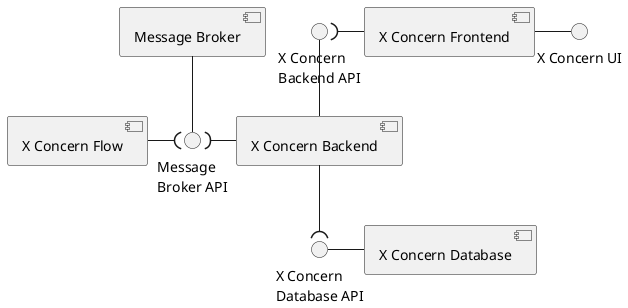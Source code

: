 @startuml alternative3

skinparam sequenceMessageAlign center
skinparam Shadowing false
skinparam componentStyle uml2
skinparam packageStyle rectangle

component "X Concern Frontend" as FRONT
component "X Concern Backend" as BACK
component "X Concern Database" as DB
component "Message Broker" as MB
component "X Concern Flow" as FLOW

interface "Message\nBroker API" as MB_API
interface "X Concern\nDatabase API" as DB_API
interface "X Concern\nBackend API" as BACK_API
interface "X Concern UI" as FRONT_API

MB -- MB_API
DB_API - DB
BACK_API -- BACK
FRONT - FRONT_API

BACK_API )- FRONT
BACK --( DB_API
MB_API )- BACK
FLOW -( MB_API

@enduml
